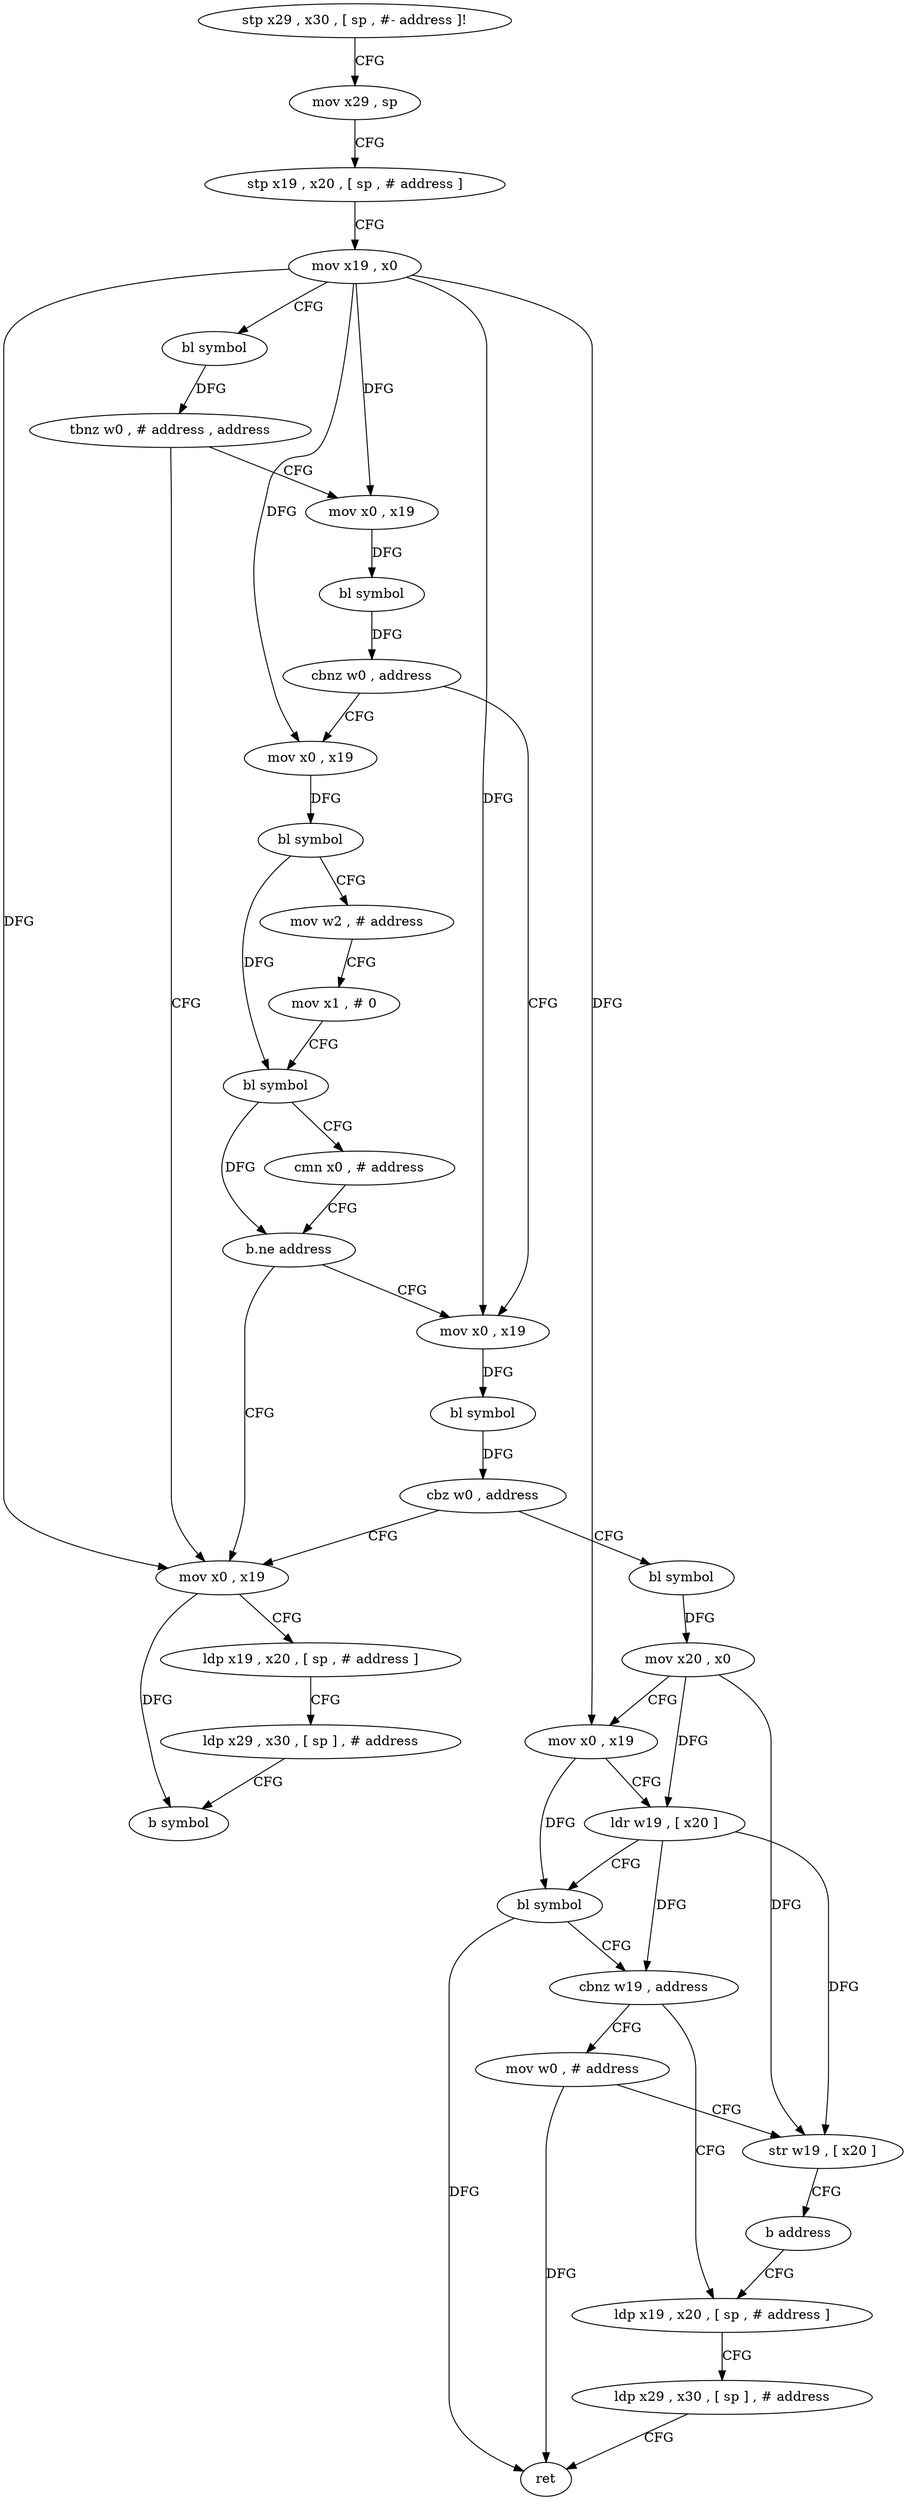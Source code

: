 digraph "func" {
"4271896" [label = "stp x29 , x30 , [ sp , #- address ]!" ]
"4271900" [label = "mov x29 , sp" ]
"4271904" [label = "stp x19 , x20 , [ sp , # address ]" ]
"4271908" [label = "mov x19 , x0" ]
"4271912" [label = "bl symbol" ]
"4271916" [label = "tbnz w0 , # address , address" ]
"4272012" [label = "mov x0 , x19" ]
"4271920" [label = "mov x0 , x19" ]
"4272016" [label = "ldp x19 , x20 , [ sp , # address ]" ]
"4272020" [label = "ldp x29 , x30 , [ sp ] , # address" ]
"4272024" [label = "b symbol" ]
"4271924" [label = "bl symbol" ]
"4271928" [label = "cbnz w0 , address" ]
"4271984" [label = "mov x0 , x19" ]
"4271932" [label = "mov x0 , x19" ]
"4271988" [label = "bl symbol" ]
"4271992" [label = "mov w2 , # address" ]
"4271996" [label = "mov x1 , # 0" ]
"4272000" [label = "bl symbol" ]
"4272004" [label = "cmn x0 , # address" ]
"4272008" [label = "b.ne address" ]
"4271936" [label = "bl symbol" ]
"4271940" [label = "cbz w0 , address" ]
"4271944" [label = "bl symbol" ]
"4271948" [label = "mov x20 , x0" ]
"4271952" [label = "mov x0 , x19" ]
"4271956" [label = "ldr w19 , [ x20 ]" ]
"4271960" [label = "bl symbol" ]
"4271964" [label = "cbnz w19 , address" ]
"4272032" [label = "mov w0 , # address" ]
"4271968" [label = "ldp x19 , x20 , [ sp , # address ]" ]
"4272036" [label = "str w19 , [ x20 ]" ]
"4272040" [label = "b address" ]
"4271972" [label = "ldp x29 , x30 , [ sp ] , # address" ]
"4271976" [label = "ret" ]
"4271896" -> "4271900" [ label = "CFG" ]
"4271900" -> "4271904" [ label = "CFG" ]
"4271904" -> "4271908" [ label = "CFG" ]
"4271908" -> "4271912" [ label = "CFG" ]
"4271908" -> "4272012" [ label = "DFG" ]
"4271908" -> "4271920" [ label = "DFG" ]
"4271908" -> "4271984" [ label = "DFG" ]
"4271908" -> "4271932" [ label = "DFG" ]
"4271908" -> "4271952" [ label = "DFG" ]
"4271912" -> "4271916" [ label = "DFG" ]
"4271916" -> "4272012" [ label = "CFG" ]
"4271916" -> "4271920" [ label = "CFG" ]
"4272012" -> "4272016" [ label = "CFG" ]
"4272012" -> "4272024" [ label = "DFG" ]
"4271920" -> "4271924" [ label = "DFG" ]
"4272016" -> "4272020" [ label = "CFG" ]
"4272020" -> "4272024" [ label = "CFG" ]
"4271924" -> "4271928" [ label = "DFG" ]
"4271928" -> "4271984" [ label = "CFG" ]
"4271928" -> "4271932" [ label = "CFG" ]
"4271984" -> "4271988" [ label = "DFG" ]
"4271932" -> "4271936" [ label = "DFG" ]
"4271988" -> "4271992" [ label = "CFG" ]
"4271988" -> "4272000" [ label = "DFG" ]
"4271992" -> "4271996" [ label = "CFG" ]
"4271996" -> "4272000" [ label = "CFG" ]
"4272000" -> "4272004" [ label = "CFG" ]
"4272000" -> "4272008" [ label = "DFG" ]
"4272004" -> "4272008" [ label = "CFG" ]
"4272008" -> "4271932" [ label = "CFG" ]
"4272008" -> "4272012" [ label = "CFG" ]
"4271936" -> "4271940" [ label = "DFG" ]
"4271940" -> "4272012" [ label = "CFG" ]
"4271940" -> "4271944" [ label = "CFG" ]
"4271944" -> "4271948" [ label = "DFG" ]
"4271948" -> "4271952" [ label = "CFG" ]
"4271948" -> "4271956" [ label = "DFG" ]
"4271948" -> "4272036" [ label = "DFG" ]
"4271952" -> "4271956" [ label = "CFG" ]
"4271952" -> "4271960" [ label = "DFG" ]
"4271956" -> "4271960" [ label = "CFG" ]
"4271956" -> "4271964" [ label = "DFG" ]
"4271956" -> "4272036" [ label = "DFG" ]
"4271960" -> "4271964" [ label = "CFG" ]
"4271960" -> "4271976" [ label = "DFG" ]
"4271964" -> "4272032" [ label = "CFG" ]
"4271964" -> "4271968" [ label = "CFG" ]
"4272032" -> "4272036" [ label = "CFG" ]
"4272032" -> "4271976" [ label = "DFG" ]
"4271968" -> "4271972" [ label = "CFG" ]
"4272036" -> "4272040" [ label = "CFG" ]
"4272040" -> "4271968" [ label = "CFG" ]
"4271972" -> "4271976" [ label = "CFG" ]
}

